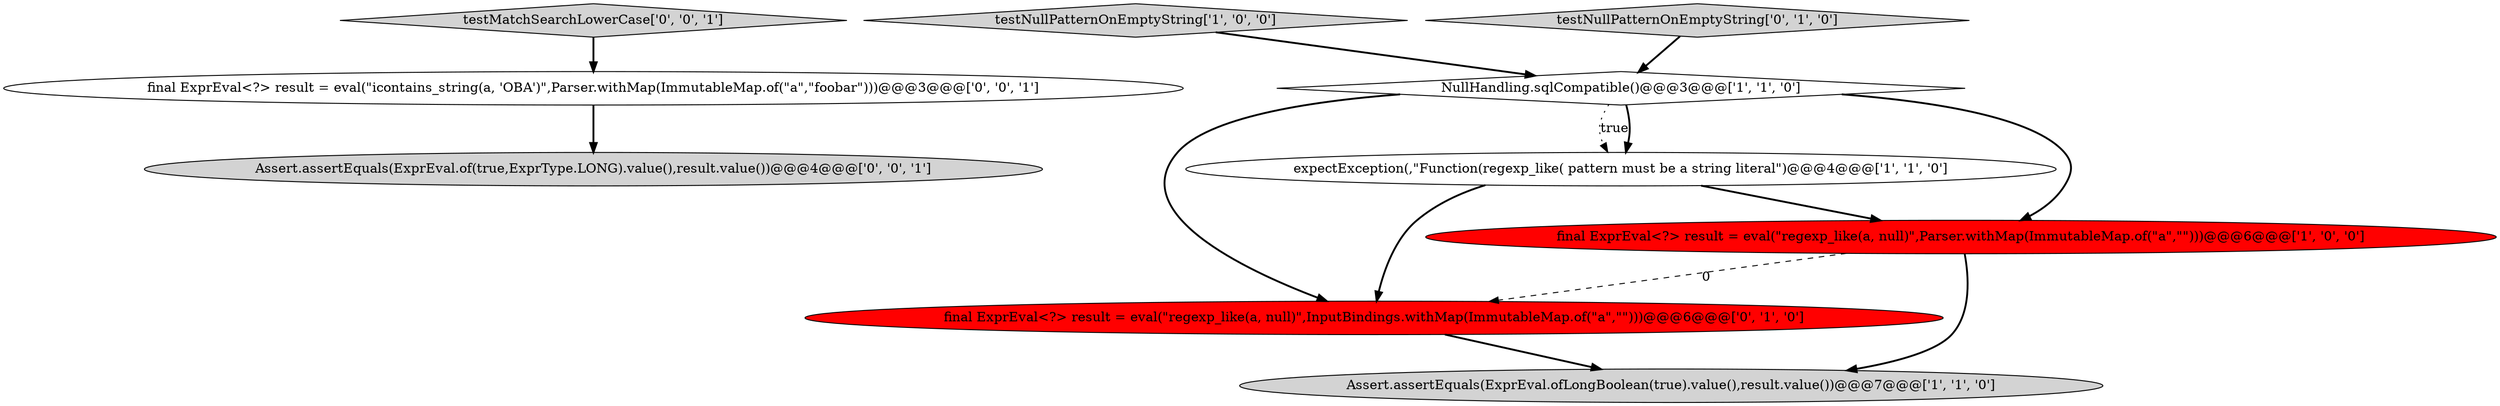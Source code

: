 digraph {
8 [style = filled, label = "Assert.assertEquals(ExprEval.of(true,ExprType.LONG).value(),result.value())@@@4@@@['0', '0', '1']", fillcolor = lightgray, shape = ellipse image = "AAA0AAABBB3BBB"];
3 [style = filled, label = "NullHandling.sqlCompatible()@@@3@@@['1', '1', '0']", fillcolor = white, shape = diamond image = "AAA0AAABBB1BBB"];
5 [style = filled, label = "final ExprEval<?> result = eval(\"regexp_like(a, null)\",InputBindings.withMap(ImmutableMap.of(\"a\",\"\")))@@@6@@@['0', '1', '0']", fillcolor = red, shape = ellipse image = "AAA1AAABBB2BBB"];
7 [style = filled, label = "testMatchSearchLowerCase['0', '0', '1']", fillcolor = lightgray, shape = diamond image = "AAA0AAABBB3BBB"];
4 [style = filled, label = "expectException(,\"Function(regexp_like( pattern must be a string literal\")@@@4@@@['1', '1', '0']", fillcolor = white, shape = ellipse image = "AAA0AAABBB1BBB"];
0 [style = filled, label = "testNullPatternOnEmptyString['1', '0', '0']", fillcolor = lightgray, shape = diamond image = "AAA0AAABBB1BBB"];
6 [style = filled, label = "testNullPatternOnEmptyString['0', '1', '0']", fillcolor = lightgray, shape = diamond image = "AAA0AAABBB2BBB"];
2 [style = filled, label = "Assert.assertEquals(ExprEval.ofLongBoolean(true).value(),result.value())@@@7@@@['1', '1', '0']", fillcolor = lightgray, shape = ellipse image = "AAA0AAABBB1BBB"];
9 [style = filled, label = "final ExprEval<?> result = eval(\"icontains_string(a, 'OBA')\",Parser.withMap(ImmutableMap.of(\"a\",\"foobar\")))@@@3@@@['0', '0', '1']", fillcolor = white, shape = ellipse image = "AAA0AAABBB3BBB"];
1 [style = filled, label = "final ExprEval<?> result = eval(\"regexp_like(a, null)\",Parser.withMap(ImmutableMap.of(\"a\",\"\")))@@@6@@@['1', '0', '0']", fillcolor = red, shape = ellipse image = "AAA1AAABBB1BBB"];
0->3 [style = bold, label=""];
7->9 [style = bold, label=""];
3->4 [style = dotted, label="true"];
6->3 [style = bold, label=""];
5->2 [style = bold, label=""];
4->1 [style = bold, label=""];
1->2 [style = bold, label=""];
3->5 [style = bold, label=""];
1->5 [style = dashed, label="0"];
3->1 [style = bold, label=""];
9->8 [style = bold, label=""];
3->4 [style = bold, label=""];
4->5 [style = bold, label=""];
}
